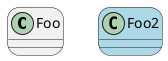 {
  "sha1": "q4nkx4uy1slumi2sjk647edtm61cj5o",
  "insertion": {
    "when": "2024-06-04T17:28:42.041Z",
    "url": "http://forum.plantuml.net/8534/skinparam-roundcorners-individual-background-stereotype",
    "user": "plantuml@gmail.com"
  }
}
@startuml
skinparam RoundCorner 25
class Foo
class Foo2 #lightblue
@enduml
